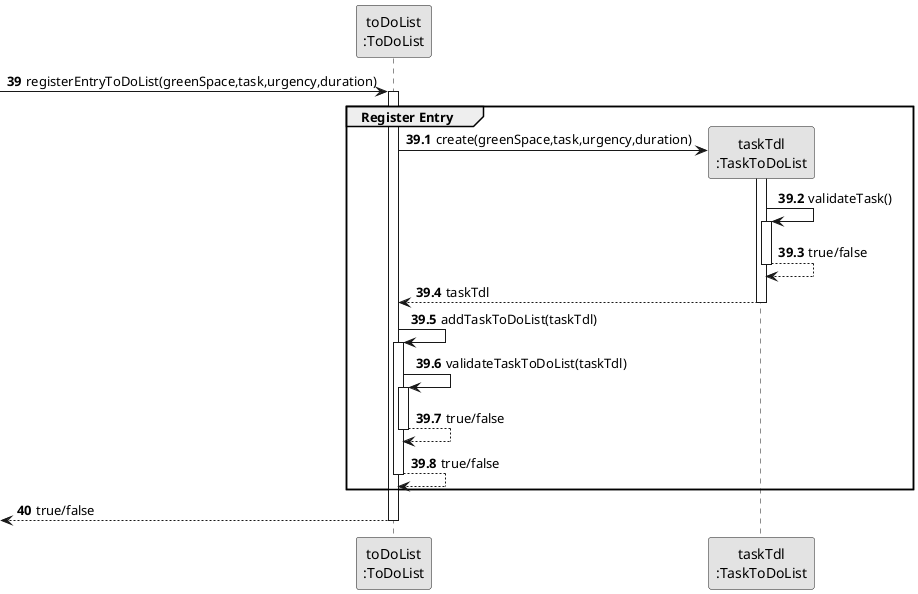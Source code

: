@startuml
skinparam monochrome true
skinparam packageStyle rectangle
skinparam shadowing false

participant "toDoList\n:ToDoList" as TDL
participant "taskTdl\n:TaskToDoList" as TTDL

autonumber 39
-> TDL: registerEntryToDoList(greenSpace,task,urgency,duration)

autonumber 39.1
activate TDL
    group Register Entry

        TDL -> TTDL**: create(greenSpace,task,urgency,duration)

    activate TTDL

        TTDL -> TTDL: validateTask()
    activate TTDL

        TTDL --> TTDL: true/false
    deactivate TTDL

        TTDL --> TDL : taskTdl
    deactivate TTDL

        TDL -> TDL: addTaskToDoList(taskTdl)
    activate TDL

        TDL -> TDL: validateTaskToDoList(taskTdl)
    activate TDL

        TDL --> TDL : true/false
    deactivate TDL

        TDL --> TDL : true/false
    deactivate TDL
    end

    autonumber 40
    <-- TDL : true/false
deactivate TDL


@enduml